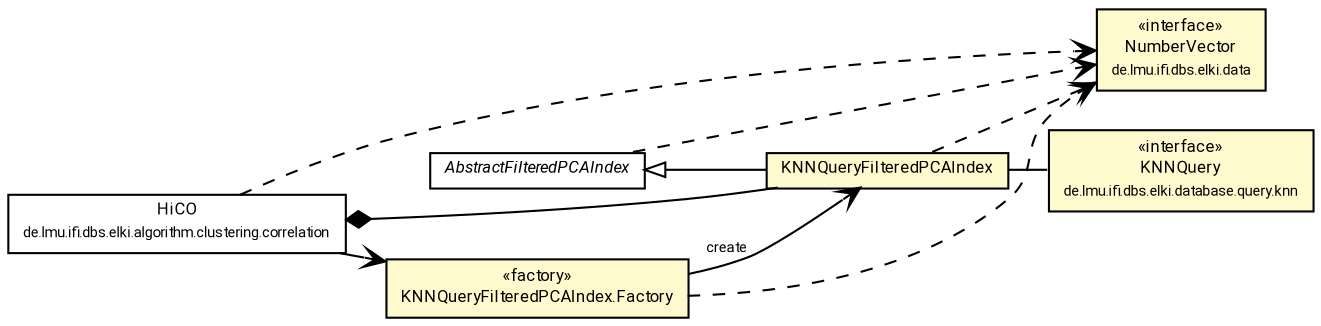 #!/usr/local/bin/dot
#
# Class diagram 
# Generated by UMLGraph version R5_7_2-60-g0e99a6 (http://www.spinellis.gr/umlgraph/)
#

digraph G {
	graph [fontnames="svg"]
	edge [fontname="Roboto",fontsize=7,labelfontname="Roboto",labelfontsize=7,color="black"];
	node [fontname="Roboto",fontcolor="black",fontsize=8,shape=plaintext,margin=0,width=0,height=0];
	nodesep=0.15;
	ranksep=0.25;
	rankdir=LR;
	// de.lmu.ifi.dbs.elki.index.preprocessed.localpca.AbstractFilteredPCAIndex<NV extends de.lmu.ifi.dbs.elki.data.NumberVector>
	c5911610 [label=<<table title="de.lmu.ifi.dbs.elki.index.preprocessed.localpca.AbstractFilteredPCAIndex" border="0" cellborder="1" cellspacing="0" cellpadding="2" href="AbstractFilteredPCAIndex.html" target="_parent">
		<tr><td><table border="0" cellspacing="0" cellpadding="1">
		<tr><td align="center" balign="center"> <font face="Roboto"><i>AbstractFilteredPCAIndex</i></font> </td></tr>
		</table></td></tr>
		</table>>, URL="AbstractFilteredPCAIndex.html"];
	// de.lmu.ifi.dbs.elki.index.preprocessed.localpca.KNNQueryFilteredPCAIndex<NV extends de.lmu.ifi.dbs.elki.data.NumberVector>
	c5911615 [label=<<table title="de.lmu.ifi.dbs.elki.index.preprocessed.localpca.KNNQueryFilteredPCAIndex" border="0" cellborder="1" cellspacing="0" cellpadding="2" bgcolor="lemonChiffon" href="KNNQueryFilteredPCAIndex.html" target="_parent">
		<tr><td><table border="0" cellspacing="0" cellpadding="1">
		<tr><td align="center" balign="center"> <font face="Roboto">KNNQueryFilteredPCAIndex</font> </td></tr>
		</table></td></tr>
		</table>>, URL="KNNQueryFilteredPCAIndex.html"];
	// de.lmu.ifi.dbs.elki.index.preprocessed.localpca.KNNQueryFilteredPCAIndex.Factory<V extends de.lmu.ifi.dbs.elki.data.NumberVector>
	c5911616 [label=<<table title="de.lmu.ifi.dbs.elki.index.preprocessed.localpca.KNNQueryFilteredPCAIndex.Factory" border="0" cellborder="1" cellspacing="0" cellpadding="2" bgcolor="LemonChiffon" href="KNNQueryFilteredPCAIndex.Factory.html" target="_parent">
		<tr><td><table border="0" cellspacing="0" cellpadding="1">
		<tr><td align="center" balign="center"> &#171;factory&#187; </td></tr>
		<tr><td align="center" balign="center"> <font face="Roboto">KNNQueryFilteredPCAIndex.Factory</font> </td></tr>
		</table></td></tr>
		</table>>, URL="KNNQueryFilteredPCAIndex.Factory.html"];
	// de.lmu.ifi.dbs.elki.algorithm.clustering.correlation.HiCO<V extends de.lmu.ifi.dbs.elki.data.NumberVector>
	c5911833 [label=<<table title="de.lmu.ifi.dbs.elki.algorithm.clustering.correlation.HiCO" border="0" cellborder="1" cellspacing="0" cellpadding="2" href="../../../algorithm/clustering/correlation/HiCO.html" target="_parent">
		<tr><td><table border="0" cellspacing="0" cellpadding="1">
		<tr><td align="center" balign="center"> <font face="Roboto">HiCO</font> </td></tr>
		<tr><td align="center" balign="center"> <font face="Roboto" point-size="7.0">de.lmu.ifi.dbs.elki.algorithm.clustering.correlation</font> </td></tr>
		</table></td></tr>
		</table>>, URL="../../../algorithm/clustering/correlation/HiCO.html"];
	// de.lmu.ifi.dbs.elki.database.query.knn.KNNQuery<O>
	c5912235 [label=<<table title="de.lmu.ifi.dbs.elki.database.query.knn.KNNQuery" border="0" cellborder="1" cellspacing="0" cellpadding="2" bgcolor="LemonChiffon" href="../../../database/query/knn/KNNQuery.html" target="_parent">
		<tr><td><table border="0" cellspacing="0" cellpadding="1">
		<tr><td align="center" balign="center"> &#171;interface&#187; </td></tr>
		<tr><td align="center" balign="center"> <font face="Roboto">KNNQuery</font> </td></tr>
		<tr><td align="center" balign="center"> <font face="Roboto" point-size="7.0">de.lmu.ifi.dbs.elki.database.query.knn</font> </td></tr>
		</table></td></tr>
		</table>>, URL="../../../database/query/knn/KNNQuery.html"];
	// de.lmu.ifi.dbs.elki.data.NumberVector
	c5912270 [label=<<table title="de.lmu.ifi.dbs.elki.data.NumberVector" border="0" cellborder="1" cellspacing="0" cellpadding="2" bgcolor="LemonChiffon" href="../../../data/NumberVector.html" target="_parent">
		<tr><td><table border="0" cellspacing="0" cellpadding="1">
		<tr><td align="center" balign="center"> &#171;interface&#187; </td></tr>
		<tr><td align="center" balign="center"> <font face="Roboto">NumberVector</font> </td></tr>
		<tr><td align="center" balign="center"> <font face="Roboto" point-size="7.0">de.lmu.ifi.dbs.elki.data</font> </td></tr>
		</table></td></tr>
		</table>>, URL="../../../data/NumberVector.html"];
	// de.lmu.ifi.dbs.elki.index.preprocessed.localpca.KNNQueryFilteredPCAIndex<NV extends de.lmu.ifi.dbs.elki.data.NumberVector> extends de.lmu.ifi.dbs.elki.index.preprocessed.localpca.AbstractFilteredPCAIndex<NV extends de.lmu.ifi.dbs.elki.data.NumberVector>
	c5911610 -> c5911615 [arrowtail=empty,dir=back,weight=10];
	// de.lmu.ifi.dbs.elki.index.preprocessed.localpca.KNNQueryFilteredPCAIndex<NV extends de.lmu.ifi.dbs.elki.data.NumberVector> assoc de.lmu.ifi.dbs.elki.database.query.knn.KNNQuery<O>
	c5911615 -> c5912235 [arrowhead=none,weight=2];
	// de.lmu.ifi.dbs.elki.index.preprocessed.localpca.KNNQueryFilteredPCAIndex.Factory<V extends de.lmu.ifi.dbs.elki.data.NumberVector> navassoc de.lmu.ifi.dbs.elki.index.preprocessed.localpca.KNNQueryFilteredPCAIndex<NV extends de.lmu.ifi.dbs.elki.data.NumberVector>
	c5911616 -> c5911615 [arrowhead=open,weight=1,label="create"];
	// de.lmu.ifi.dbs.elki.algorithm.clustering.correlation.HiCO<V extends de.lmu.ifi.dbs.elki.data.NumberVector> composed de.lmu.ifi.dbs.elki.index.preprocessed.localpca.KNNQueryFilteredPCAIndex<NV extends de.lmu.ifi.dbs.elki.data.NumberVector>
	c5911833 -> c5911615 [arrowhead=none,arrowtail=diamond,dir=back,weight=6];
	// de.lmu.ifi.dbs.elki.algorithm.clustering.correlation.HiCO<V extends de.lmu.ifi.dbs.elki.data.NumberVector> navassoc de.lmu.ifi.dbs.elki.index.preprocessed.localpca.KNNQueryFilteredPCAIndex.Factory<V extends de.lmu.ifi.dbs.elki.data.NumberVector>
	c5911833 -> c5911616 [arrowhead=open,weight=1];
	// de.lmu.ifi.dbs.elki.index.preprocessed.localpca.AbstractFilteredPCAIndex<NV extends de.lmu.ifi.dbs.elki.data.NumberVector> depend de.lmu.ifi.dbs.elki.data.NumberVector
	c5911610 -> c5912270 [arrowhead=open,style=dashed,weight=0];
	// de.lmu.ifi.dbs.elki.index.preprocessed.localpca.KNNQueryFilteredPCAIndex<NV extends de.lmu.ifi.dbs.elki.data.NumberVector> depend de.lmu.ifi.dbs.elki.data.NumberVector
	c5911615 -> c5912270 [arrowhead=open,style=dashed,weight=0];
	// de.lmu.ifi.dbs.elki.index.preprocessed.localpca.KNNQueryFilteredPCAIndex.Factory<V extends de.lmu.ifi.dbs.elki.data.NumberVector> depend de.lmu.ifi.dbs.elki.data.NumberVector
	c5911616 -> c5912270 [arrowhead=open,style=dashed,weight=0];
	// de.lmu.ifi.dbs.elki.algorithm.clustering.correlation.HiCO<V extends de.lmu.ifi.dbs.elki.data.NumberVector> depend de.lmu.ifi.dbs.elki.data.NumberVector
	c5911833 -> c5912270 [arrowhead=open,style=dashed,weight=0];
}

